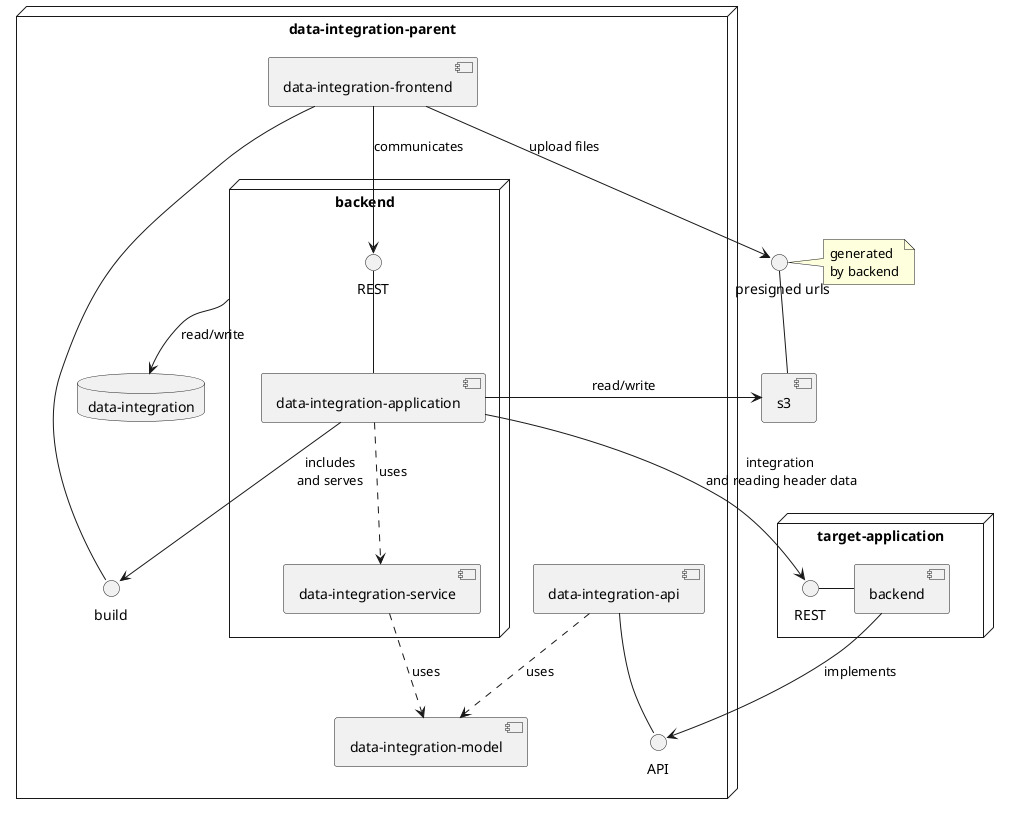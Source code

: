 @startuml

node "data-integration-parent" as dataIntegrationParent {
    node "backend" as dataIntegrationBackend {
        component "data-integration-application" as application
        interface REST as dataIntegrationApplicationRest

        component "data-integration-service" as service
    }

    component "data-integration-frontend" as frontend
    interface "build" as frontendBuild

    component "data-integration-model" as model

    component "data-integration-api" as api
    interface "API" as apiInterface

    database "data-integration" as db
}

node "target-application" as targetApplication {
    component backend as targetApplicationBackend
    interface REST as targetApplicationBackendRest
}

component s3
interface "  presigned urls" as s3PresignedUrl

targetApplication -l[hidden]-> dataIntegrationParent

dataIntegrationBackend --> db: read/write

s3PresignedUrl - s3
frontend --> s3PresignedUrl: upload files
application -> s3: read/write

targetApplicationBackendRest - targetApplicationBackend
api -- apiInterface

dataIntegrationApplicationRest -- application
frontend --> dataIntegrationApplicationRest: communicates

frontend - frontendBuild
application --> frontendBuild: includes\nand serves

application ..> service: uses
service ..> model: uses
api ..> model: uses

targetApplicationBackend --> apiInterface: implements
application --> targetApplicationBackendRest: integration \nand reading header data

note right of s3PresignedUrl
generated
by backend
end note

@enduml
